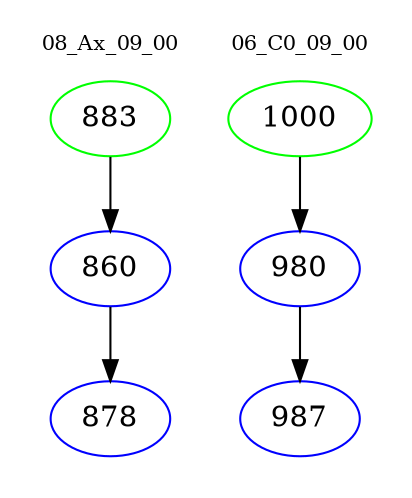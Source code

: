 digraph{
subgraph cluster_0 {
color = white
label = "08_Ax_09_00";
fontsize=10;
T0_883 [label="883", color="green"]
T0_883 -> T0_860 [color="black"]
T0_860 [label="860", color="blue"]
T0_860 -> T0_878 [color="black"]
T0_878 [label="878", color="blue"]
}
subgraph cluster_1 {
color = white
label = "06_C0_09_00";
fontsize=10;
T1_1000 [label="1000", color="green"]
T1_1000 -> T1_980 [color="black"]
T1_980 [label="980", color="blue"]
T1_980 -> T1_987 [color="black"]
T1_987 [label="987", color="blue"]
}
}
